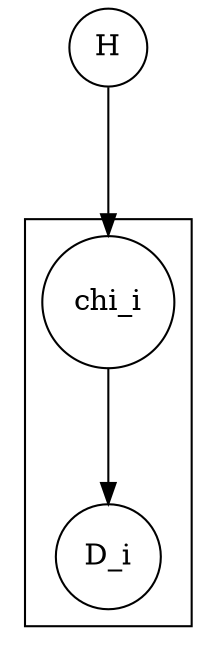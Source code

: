 /*
MLM-2Level.dot

Basic 2-level multilevel model for measurements of objects
comprising a cosmic population.

Render with:
dot -Tpng -o MLM-2Level.png MLM-2Level.dot

Created 2013-03-19 by Tom Loredo
*/

digraph MLM2Level {
    nodesep="0.9"
    ranksep="0.9 equally"

    node [shape=circle]
    
    // Population-level parameters (hyperparameters):
    PopnParams [label="H"]

    // Sources as a plate (cluster):
    subgraph cluster_source {
        // Source characteristics:
        SourceChar [label="chi_i"]
    
        // Observed data:
        Data [label="D_i"]

        SourceChar -> Data
    }

    PopnParams -> SourceChar
}
